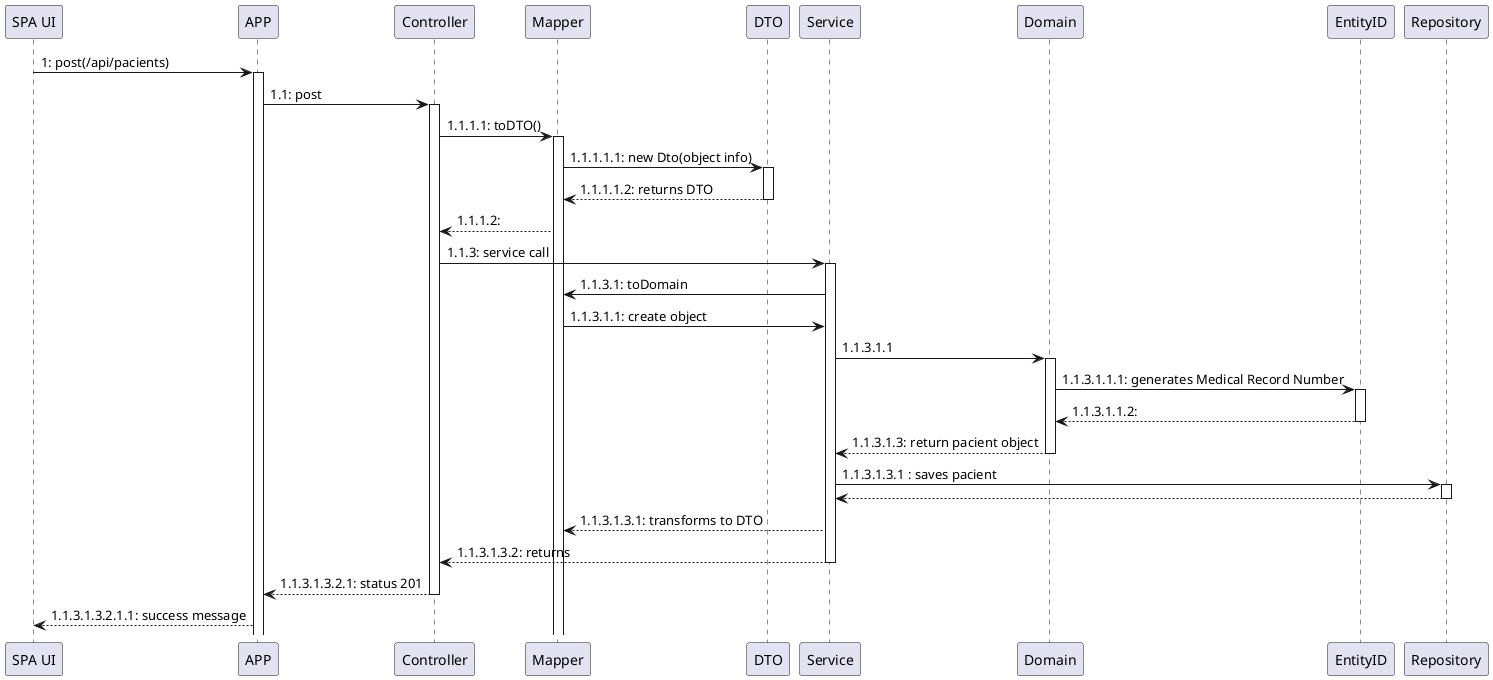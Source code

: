 @startuml
participant "SPA UI" as SPA
participant "APP" as APP
participant "Controller" as Controller

participant "Mapper" as Mapper
participant "DTO" as DTO
participant "Service" as Service
participant "Domain" as Domain
participant "EntityID" as EntityID
participant "Repository" as Repository

SPA -> APP: 1: post(/api/pacients)
activate APP
APP -> Controller: 1.1: post
activate Controller
Controller -> Mapper: 1.1.1.1: toDTO()
activate Mapper
Mapper -> DTO: 1.1.1.1.1: new Dto(object info)
activate DTO
DTO --> Mapper: 1.1.1.1.2: returns DTO
deactivate DTO
Mapper --> Controller: 1.1.1.2:

Controller -> Service: 1.1.3: service call
activate Service
Service -> Mapper: 1.1.3.1: toDomain

Mapper -> Service: 1.1.3.1.1: create object

Service -> Domain : 1.1.3.1.1
activate Domain
Domain -> EntityID: 1.1.3.1.1.1: generates Medical Record Number
activate EntityID
EntityID --> Domain: 1.1.3.1.1.2:
deactivate EntityID
Domain --> Service: 1.1.3.1.3: return pacient object
deactivate Domain
Service -> Repository: 1.1.3.1.3.1 : saves pacient
activate Repository
Repository --> Service
deactivate Repository
Service --> Mapper: 1.1.3.1.3.1: transforms to DTO


Service --> Controller: 1.1.3.1.3.2: returns
deactivate Service
Controller --> APP: 1.1.3.1.3.2.1: status 201
deactivate Controller
APP --> SPA: 1.1.3.1.3.2.1.1: success message
@enduml
